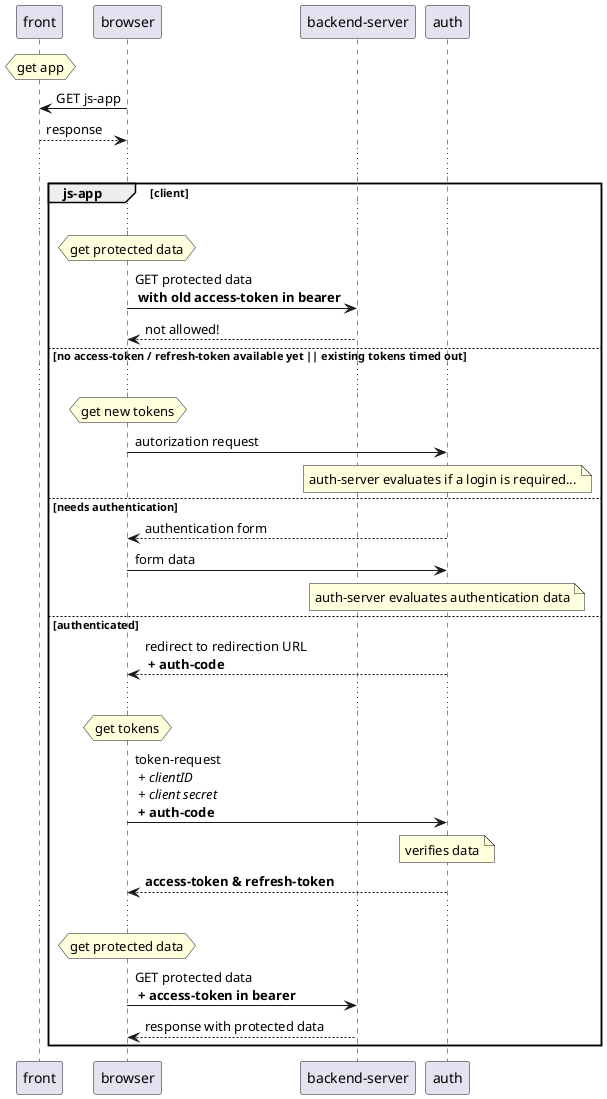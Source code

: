 @startuml access-flow

hnote over front : get app
"frontend-server" as front <- browser : GET js-app
browser <-- front : response
...

group js-app [client]
...

hnote over browser : get protected data
browser -> "backend-server" as back : GET protected data\n <b>with old access-token in bearer</b>
back --> browser : not allowed!

else no access-token / refresh-token available yet || existing tokens timed out
...

hnote over browser : get new tokens
browser -> auth : autorization request

note over auth
auth-server evaluates if a login is required...
end note

else needs authentication
auth --> browser : authentication form
browser -> auth : form data

note over auth
auth-server evaluates authentication data
end note

else authenticated
auth --> browser : redirect to redirection URL\n <b>+ auth-code</b>
...

hnote over browser : get tokens
browser -> auth : token-request\n<i> + clientID\n<i> + client secret\n<b> + auth-code</b>

note over auth
verifies data
end note

auth --> browser : <b>access-token & refresh-token</b>
...

hnote over browser : get protected data
browser -> back : GET protected data\n <b>+ access-token in bearer</b>
back --> browser : response with protected data

end

@enduml
